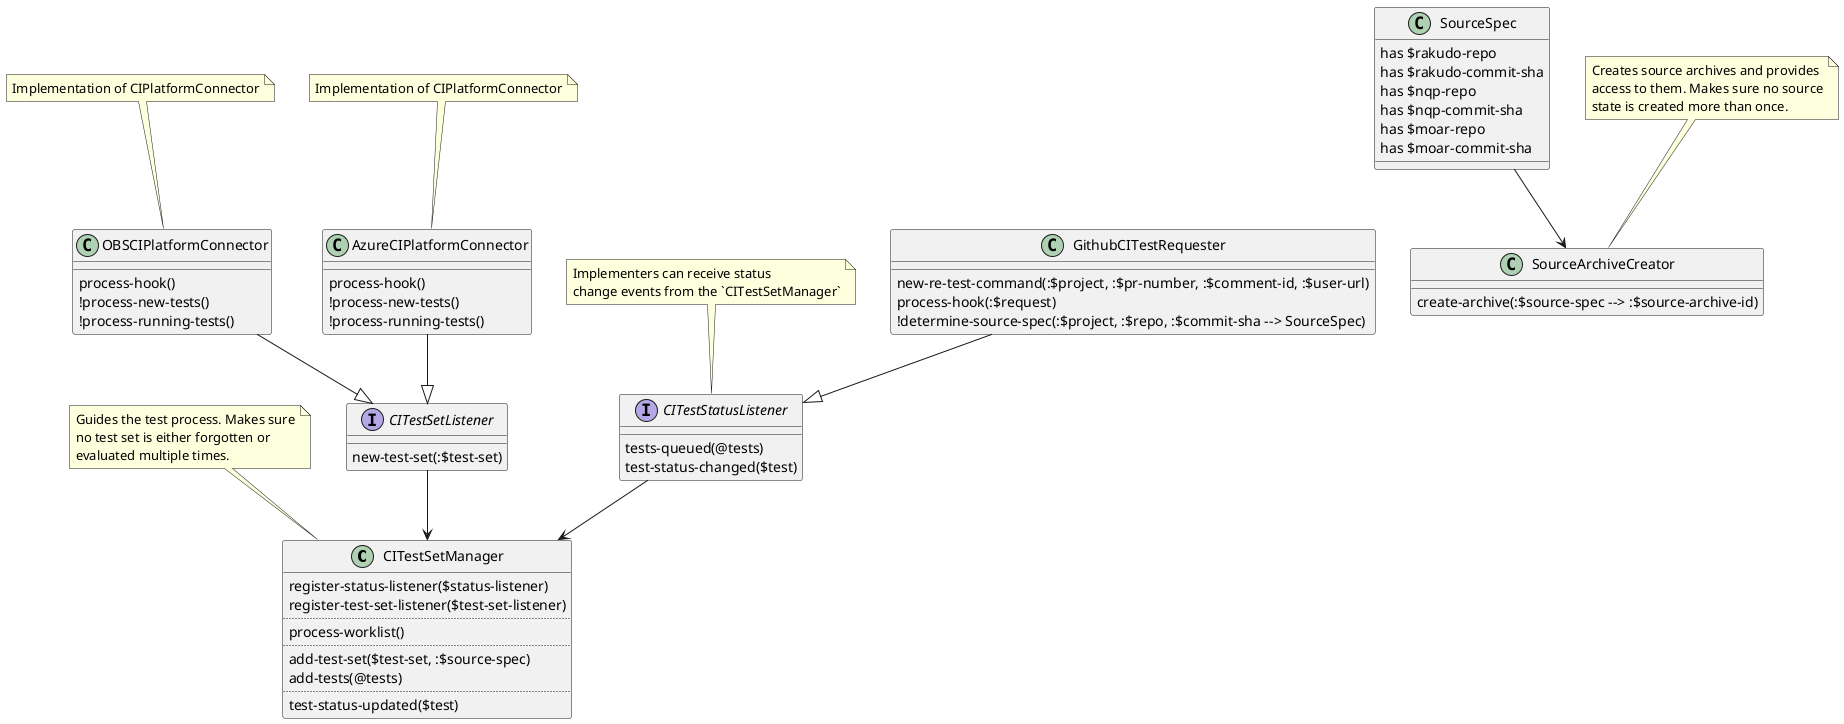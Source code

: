 @startuml

class CITestSetManager {
    register-status-listener($status-listener)
    register-test-set-listener($test-set-listener)
    ..
    process-worklist()
    ..
    add-test-set($test-set, :$source-spec)
    add-tests(@tests)
    ..
    test-status-updated($test)
}

note top of CITestSetManager
    Guides the test process. Makes sure
    no test set is either forgotten or
    evaluated multiple times.
end note


class SourceArchiveCreator {
    create-archive(:$source-spec --> :$source-archive-id)
}


class SourceSpec {
    has $rakudo-repo
    has $rakudo-commit-sha
    has $nqp-repo
    has $nqp-commit-sha
    has $moar-repo
    has $moar-commit-sha
}

SourceSpec --> SourceArchiveCreator


note top of SourceArchiveCreator
    Creates source archives and provides
    access to them. Makes sure no source
    state is created more than once.
end note


interface CITestSetListener {
    new-test-set(:$test-set)
}

CITestSetListener --> CITestSetManager


class OBSCIPlatformConnector {
    process-hook()
    !process-new-tests()
    !process-running-tests()
}
OBSCIPlatformConnector --|> CITestSetListener

note top of OBSCIPlatformConnector: Implementation of CIPlatformConnector


class AzureCIPlatformConnector {
    process-hook()
    !process-new-tests()
    !process-running-tests()
}
AzureCIPlatformConnector --|> CITestSetListener

note top of AzureCIPlatformConnector: Implementation of CIPlatformConnector


interface CITestStatusListener {
    tests-queued(@tests)
    test-status-changed($test)
}

CITestStatusListener --> CITestSetManager

note top of CITestStatusListener
    Implementers can receive status
    change events from the `CITestSetManager`
end note


class GithubCITestRequester {
    new-re-test-command(:$project, :$pr-number, :$comment-id, :$user-url)
    process-hook(:$request)
    !determine-source-spec(:$project, :$repo, :$commit-sha --> SourceSpec)
}

GithubCITestRequester --|> CITestStatusListener

@enduml
